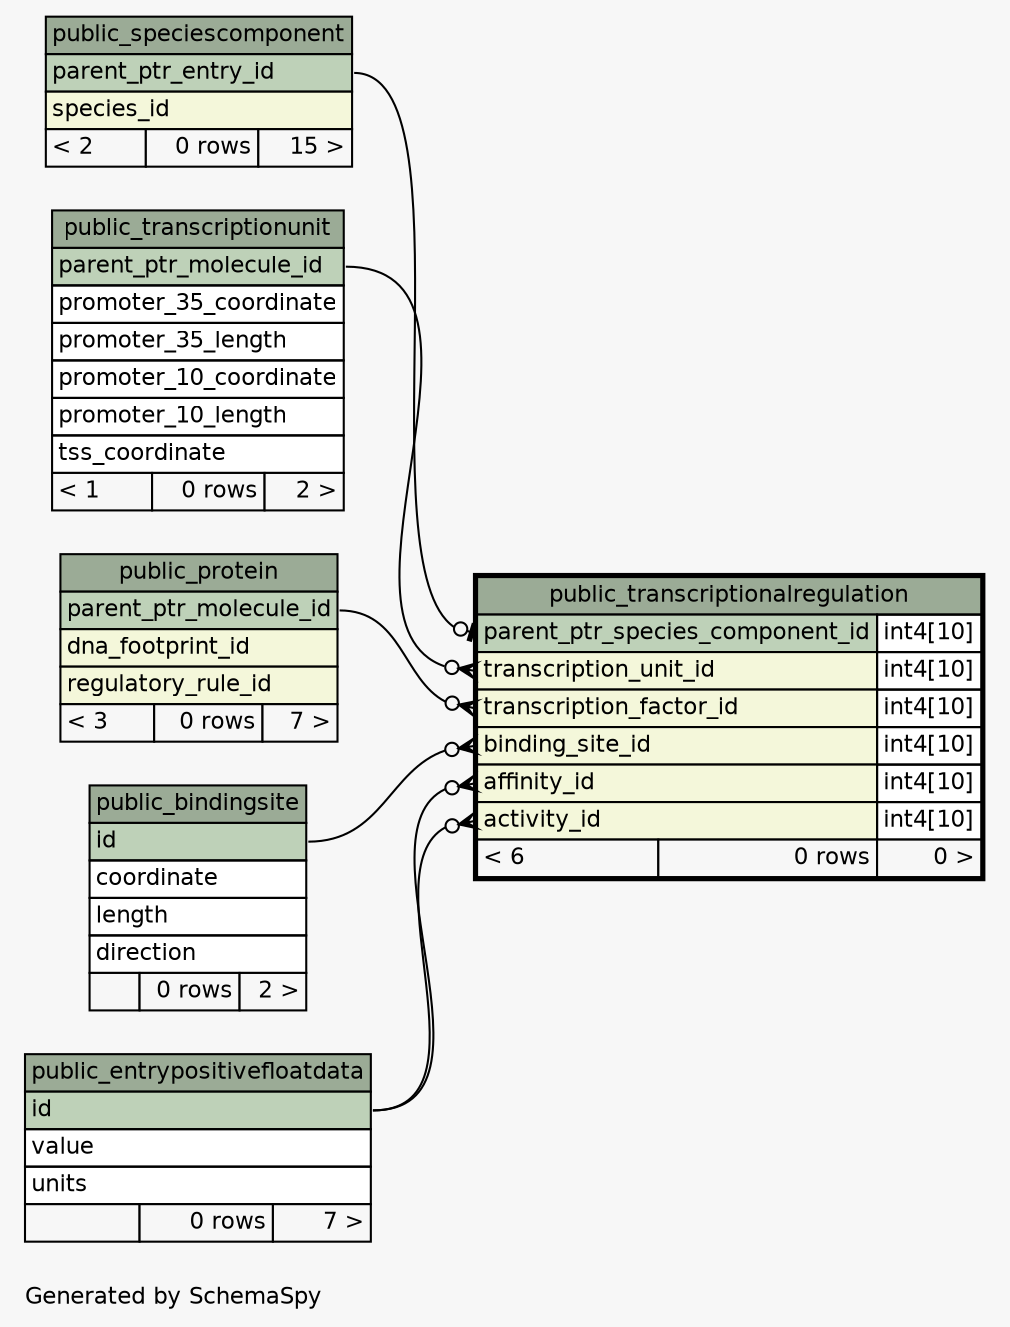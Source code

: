 // dot 2.36.0 on Linux 3.13.0-43-generic
// SchemaSpy rev 590
digraph "oneDegreeRelationshipsDiagram" {
  graph [
    rankdir="RL"
    bgcolor="#f7f7f7"
    label="\nGenerated by SchemaSpy"
    labeljust="l"
    nodesep="0.18"
    ranksep="0.46"
    fontname="Helvetica"
    fontsize="11"
  ];
  node [
    fontname="Helvetica"
    fontsize="11"
    shape="plaintext"
  ];
  edge [
    arrowsize="0.8"
  ];
  "public_transcriptionalregulation":"activity_id":w -> "public_entrypositivefloatdata":"id":e [arrowhead=none dir=back arrowtail=crowodot];
  "public_transcriptionalregulation":"affinity_id":w -> "public_entrypositivefloatdata":"id":e [arrowhead=none dir=back arrowtail=crowodot];
  "public_transcriptionalregulation":"binding_site_id":w -> "public_bindingsite":"id":e [arrowhead=none dir=back arrowtail=crowodot];
  "public_transcriptionalregulation":"parent_ptr_species_component_id":w -> "public_speciescomponent":"parent_ptr_entry_id":e [arrowhead=none dir=back arrowtail=teeodot];
  "public_transcriptionalregulation":"transcription_factor_id":w -> "public_protein":"parent_ptr_molecule_id":e [arrowhead=none dir=back arrowtail=crowodot];
  "public_transcriptionalregulation":"transcription_unit_id":w -> "public_transcriptionunit":"parent_ptr_molecule_id":e [arrowhead=none dir=back arrowtail=crowodot];
  "public_bindingsite" [
    label=<
    <TABLE BORDER="0" CELLBORDER="1" CELLSPACING="0" BGCOLOR="#ffffff">
      <TR><TD COLSPAN="3" BGCOLOR="#9bab96" ALIGN="CENTER">public_bindingsite</TD></TR>
      <TR><TD PORT="id" COLSPAN="3" BGCOLOR="#bed1b8" ALIGN="LEFT">id</TD></TR>
      <TR><TD PORT="coordinate" COLSPAN="3" ALIGN="LEFT">coordinate</TD></TR>
      <TR><TD PORT="length" COLSPAN="3" ALIGN="LEFT">length</TD></TR>
      <TR><TD PORT="direction" COLSPAN="3" ALIGN="LEFT">direction</TD></TR>
      <TR><TD ALIGN="LEFT" BGCOLOR="#f7f7f7">  </TD><TD ALIGN="RIGHT" BGCOLOR="#f7f7f7">0 rows</TD><TD ALIGN="RIGHT" BGCOLOR="#f7f7f7">2 &gt;</TD></TR>
    </TABLE>>
    URL="public_bindingsite.html"
    tooltip="public_bindingsite"
  ];
  "public_entrypositivefloatdata" [
    label=<
    <TABLE BORDER="0" CELLBORDER="1" CELLSPACING="0" BGCOLOR="#ffffff">
      <TR><TD COLSPAN="3" BGCOLOR="#9bab96" ALIGN="CENTER">public_entrypositivefloatdata</TD></TR>
      <TR><TD PORT="id" COLSPAN="3" BGCOLOR="#bed1b8" ALIGN="LEFT">id</TD></TR>
      <TR><TD PORT="value" COLSPAN="3" ALIGN="LEFT">value</TD></TR>
      <TR><TD PORT="units" COLSPAN="3" ALIGN="LEFT">units</TD></TR>
      <TR><TD ALIGN="LEFT" BGCOLOR="#f7f7f7">  </TD><TD ALIGN="RIGHT" BGCOLOR="#f7f7f7">0 rows</TD><TD ALIGN="RIGHT" BGCOLOR="#f7f7f7">7 &gt;</TD></TR>
    </TABLE>>
    URL="public_entrypositivefloatdata.html"
    tooltip="public_entrypositivefloatdata"
  ];
  "public_protein" [
    label=<
    <TABLE BORDER="0" CELLBORDER="1" CELLSPACING="0" BGCOLOR="#ffffff">
      <TR><TD COLSPAN="3" BGCOLOR="#9bab96" ALIGN="CENTER">public_protein</TD></TR>
      <TR><TD PORT="parent_ptr_molecule_id" COLSPAN="3" BGCOLOR="#bed1b8" ALIGN="LEFT">parent_ptr_molecule_id</TD></TR>
      <TR><TD PORT="dna_footprint_id" COLSPAN="3" BGCOLOR="#f4f7da" ALIGN="LEFT">dna_footprint_id</TD></TR>
      <TR><TD PORT="regulatory_rule_id" COLSPAN="3" BGCOLOR="#f4f7da" ALIGN="LEFT">regulatory_rule_id</TD></TR>
      <TR><TD ALIGN="LEFT" BGCOLOR="#f7f7f7">&lt; 3</TD><TD ALIGN="RIGHT" BGCOLOR="#f7f7f7">0 rows</TD><TD ALIGN="RIGHT" BGCOLOR="#f7f7f7">7 &gt;</TD></TR>
    </TABLE>>
    URL="public_protein.html"
    tooltip="public_protein"
  ];
  "public_speciescomponent" [
    label=<
    <TABLE BORDER="0" CELLBORDER="1" CELLSPACING="0" BGCOLOR="#ffffff">
      <TR><TD COLSPAN="3" BGCOLOR="#9bab96" ALIGN="CENTER">public_speciescomponent</TD></TR>
      <TR><TD PORT="parent_ptr_entry_id" COLSPAN="3" BGCOLOR="#bed1b8" ALIGN="LEFT">parent_ptr_entry_id</TD></TR>
      <TR><TD PORT="species_id" COLSPAN="3" BGCOLOR="#f4f7da" ALIGN="LEFT">species_id</TD></TR>
      <TR><TD ALIGN="LEFT" BGCOLOR="#f7f7f7">&lt; 2</TD><TD ALIGN="RIGHT" BGCOLOR="#f7f7f7">0 rows</TD><TD ALIGN="RIGHT" BGCOLOR="#f7f7f7">15 &gt;</TD></TR>
    </TABLE>>
    URL="public_speciescomponent.html"
    tooltip="public_speciescomponent"
  ];
  "public_transcriptionalregulation" [
    label=<
    <TABLE BORDER="2" CELLBORDER="1" CELLSPACING="0" BGCOLOR="#ffffff">
      <TR><TD COLSPAN="3" BGCOLOR="#9bab96" ALIGN="CENTER">public_transcriptionalregulation</TD></TR>
      <TR><TD PORT="parent_ptr_species_component_id" COLSPAN="2" BGCOLOR="#bed1b8" ALIGN="LEFT">parent_ptr_species_component_id</TD><TD PORT="parent_ptr_species_component_id.type" ALIGN="LEFT">int4[10]</TD></TR>
      <TR><TD PORT="transcription_unit_id" COLSPAN="2" BGCOLOR="#f4f7da" ALIGN="LEFT">transcription_unit_id</TD><TD PORT="transcription_unit_id.type" ALIGN="LEFT">int4[10]</TD></TR>
      <TR><TD PORT="transcription_factor_id" COLSPAN="2" BGCOLOR="#f4f7da" ALIGN="LEFT">transcription_factor_id</TD><TD PORT="transcription_factor_id.type" ALIGN="LEFT">int4[10]</TD></TR>
      <TR><TD PORT="binding_site_id" COLSPAN="2" BGCOLOR="#f4f7da" ALIGN="LEFT">binding_site_id</TD><TD PORT="binding_site_id.type" ALIGN="LEFT">int4[10]</TD></TR>
      <TR><TD PORT="affinity_id" COLSPAN="2" BGCOLOR="#f4f7da" ALIGN="LEFT">affinity_id</TD><TD PORT="affinity_id.type" ALIGN="LEFT">int4[10]</TD></TR>
      <TR><TD PORT="activity_id" COLSPAN="2" BGCOLOR="#f4f7da" ALIGN="LEFT">activity_id</TD><TD PORT="activity_id.type" ALIGN="LEFT">int4[10]</TD></TR>
      <TR><TD ALIGN="LEFT" BGCOLOR="#f7f7f7">&lt; 6</TD><TD ALIGN="RIGHT" BGCOLOR="#f7f7f7">0 rows</TD><TD ALIGN="RIGHT" BGCOLOR="#f7f7f7">0 &gt;</TD></TR>
    </TABLE>>
    URL="public_transcriptionalregulation.html"
    tooltip="public_transcriptionalregulation"
  ];
  "public_transcriptionunit" [
    label=<
    <TABLE BORDER="0" CELLBORDER="1" CELLSPACING="0" BGCOLOR="#ffffff">
      <TR><TD COLSPAN="3" BGCOLOR="#9bab96" ALIGN="CENTER">public_transcriptionunit</TD></TR>
      <TR><TD PORT="parent_ptr_molecule_id" COLSPAN="3" BGCOLOR="#bed1b8" ALIGN="LEFT">parent_ptr_molecule_id</TD></TR>
      <TR><TD PORT="promoter_35_coordinate" COLSPAN="3" ALIGN="LEFT">promoter_35_coordinate</TD></TR>
      <TR><TD PORT="promoter_35_length" COLSPAN="3" ALIGN="LEFT">promoter_35_length</TD></TR>
      <TR><TD PORT="promoter_10_coordinate" COLSPAN="3" ALIGN="LEFT">promoter_10_coordinate</TD></TR>
      <TR><TD PORT="promoter_10_length" COLSPAN="3" ALIGN="LEFT">promoter_10_length</TD></TR>
      <TR><TD PORT="tss_coordinate" COLSPAN="3" ALIGN="LEFT">tss_coordinate</TD></TR>
      <TR><TD ALIGN="LEFT" BGCOLOR="#f7f7f7">&lt; 1</TD><TD ALIGN="RIGHT" BGCOLOR="#f7f7f7">0 rows</TD><TD ALIGN="RIGHT" BGCOLOR="#f7f7f7">2 &gt;</TD></TR>
    </TABLE>>
    URL="public_transcriptionunit.html"
    tooltip="public_transcriptionunit"
  ];
}
